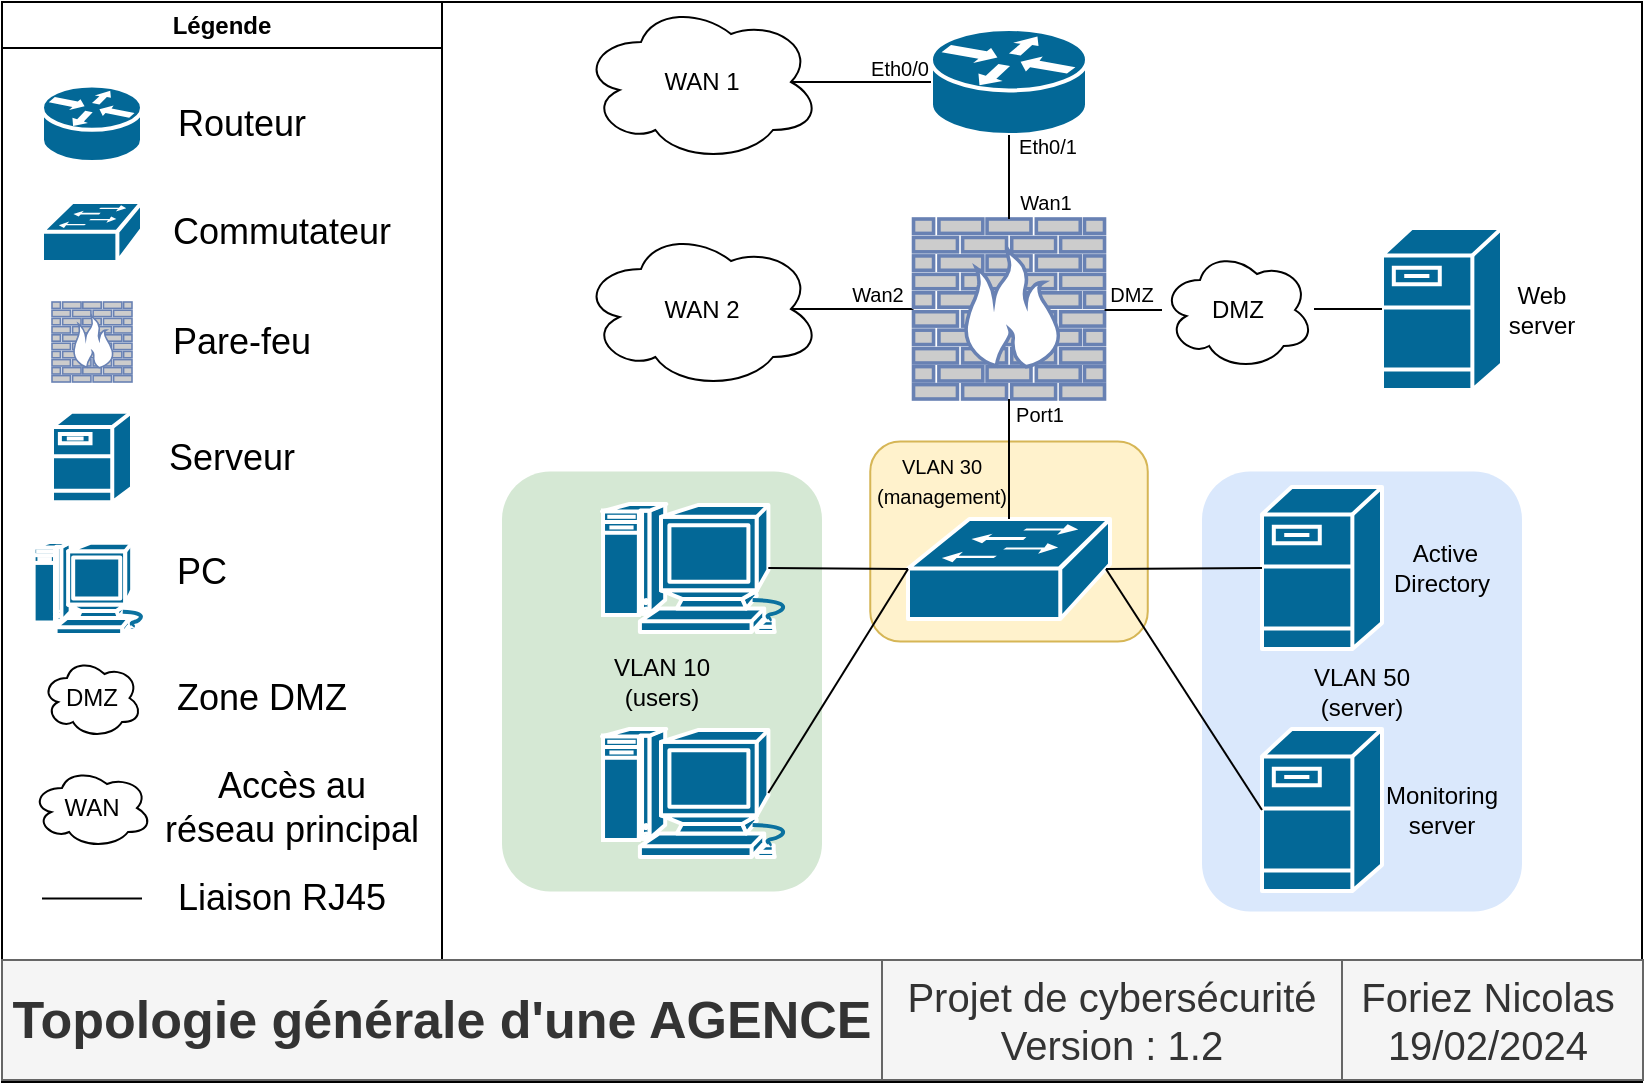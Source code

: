 <mxfile scale="1" border="30" version="24.7.8">
  <diagram name="Page-1" id="CroHgVdFuoJ0acyNspCT">
    <mxGraphModel dx="989" dy="579" grid="1" gridSize="10" guides="1" tooltips="1" connect="1" arrows="1" fold="1" page="1" pageScale="1" pageWidth="850" pageHeight="1100" math="0" shadow="0">
      <root>
        <mxCell id="0" />
        <mxCell id="1" parent="0" />
        <mxCell id="haQOm0JPxAf6Th63QRBq-7" value="" style="rounded=0;whiteSpace=wrap;html=1;movable=0;resizable=0;rotatable=0;deletable=0;editable=0;locked=1;connectable=0;" parent="1" vertex="1">
          <mxGeometry x="15" y="90" width="820" height="540" as="geometry" />
        </mxCell>
        <mxCell id="r-gD-Gs38Y6d4uTrMPf2-1" value="" style="rounded=1;whiteSpace=wrap;html=1;fillColor=#fff2cc;strokeColor=#d6b656;" parent="1" vertex="1">
          <mxGeometry x="449.13" y="309.75" width="138.75" height="100" as="geometry" />
        </mxCell>
        <mxCell id="XlUpvViyqWthu9aLgR9a-38" value="VLAN 10&lt;br&gt;(users)" style="rounded=1;whiteSpace=wrap;html=1;fillColor=#d5e8d4;strokeColor=none;" parent="1" vertex="1">
          <mxGeometry x="265" y="324.75" width="160" height="210" as="geometry" />
        </mxCell>
        <mxCell id="XlUpvViyqWthu9aLgR9a-37" value="VLAN 50&lt;br&gt;(server)" style="rounded=1;whiteSpace=wrap;html=1;fillColor=#dae8fc;strokeColor=none;" parent="1" vertex="1">
          <mxGeometry x="615" y="324.75" width="160" height="220" as="geometry" />
        </mxCell>
        <mxCell id="9ZcEJlxh2sgAqNR-cpZu-1" value="" style="shape=mxgraph.cisco.computers_and_peripherals.macintosh;sketch=0;html=1;pointerEvents=1;dashed=0;fillColor=#036897;strokeColor=#ffffff;strokeWidth=2;verticalLabelPosition=bottom;verticalAlign=top;align=center;outlineConnect=0;" parent="1" vertex="1">
          <mxGeometry x="315" y="341" width="99" height="64" as="geometry" />
        </mxCell>
        <mxCell id="9ZcEJlxh2sgAqNR-cpZu-2" value="" style="shape=mxgraph.cisco.computers_and_peripherals.macintosh;sketch=0;html=1;pointerEvents=1;dashed=0;fillColor=#036897;strokeColor=#ffffff;strokeWidth=2;verticalLabelPosition=bottom;verticalAlign=top;align=center;outlineConnect=0;" parent="1" vertex="1">
          <mxGeometry x="315" y="453.5" width="99" height="64" as="geometry" />
        </mxCell>
        <mxCell id="XlUpvViyqWthu9aLgR9a-42" style="edgeStyle=orthogonalEdgeStyle;rounded=0;orthogonalLoop=1;jettySize=auto;html=1;exitX=0;exitY=0.5;exitDx=0;exitDy=0;exitPerimeter=0;entryX=0.875;entryY=0.5;entryDx=0;entryDy=0;entryPerimeter=0;endArrow=none;endFill=0;" parent="1" source="9ZcEJlxh2sgAqNR-cpZu-5" target="XlUpvViyqWthu9aLgR9a-39" edge="1">
          <mxGeometry relative="1" as="geometry" />
        </mxCell>
        <mxCell id="9ZcEJlxh2sgAqNR-cpZu-5" value="" style="fontColor=#0066CC;verticalAlign=top;verticalLabelPosition=bottom;labelPosition=center;align=center;html=1;outlineConnect=0;fillColor=#CCCCCC;strokeColor=#6881B3;gradientColor=none;gradientDirection=north;strokeWidth=2;shape=mxgraph.networks.firewall;" parent="1" vertex="1">
          <mxGeometry x="470.76" y="198.5" width="95.5" height="90" as="geometry" />
        </mxCell>
        <mxCell id="9ZcEJlxh2sgAqNR-cpZu-4" value="" style="shape=mxgraph.cisco.routers.router;sketch=0;html=1;pointerEvents=1;dashed=0;fillColor=#036897;strokeColor=#ffffff;strokeWidth=2;verticalLabelPosition=bottom;verticalAlign=top;align=center;outlineConnect=0;" parent="1" vertex="1">
          <mxGeometry x="479.5" y="103.5" width="78" height="53" as="geometry" />
        </mxCell>
        <mxCell id="XlUpvViyqWthu9aLgR9a-2" value="" style="shape=mxgraph.cisco.servers.fileserver;sketch=0;html=1;pointerEvents=1;dashed=0;fillColor=#036897;strokeColor=#ffffff;strokeWidth=2;verticalLabelPosition=bottom;verticalAlign=top;align=center;outlineConnect=0;" parent="1" vertex="1">
          <mxGeometry x="705" y="203" width="60" height="81" as="geometry" />
        </mxCell>
        <mxCell id="XlUpvViyqWthu9aLgR9a-3" value="" style="shape=mxgraph.cisco.servers.fileserver;sketch=0;html=1;pointerEvents=1;dashed=0;fillColor=#036897;strokeColor=#ffffff;strokeWidth=2;verticalLabelPosition=bottom;verticalAlign=top;align=center;outlineConnect=0;" parent="1" vertex="1">
          <mxGeometry x="645" y="332.5" width="60" height="81" as="geometry" />
        </mxCell>
        <mxCell id="XlUpvViyqWthu9aLgR9a-4" value="" style="shape=mxgraph.cisco.switches.workgroup_switch;sketch=0;html=1;pointerEvents=1;dashed=0;fillColor=#036897;strokeColor=#ffffff;strokeWidth=2;verticalLabelPosition=bottom;verticalAlign=top;align=center;outlineConnect=0;" parent="1" vertex="1">
          <mxGeometry x="468" y="348.5" width="101" height="50" as="geometry" />
        </mxCell>
        <mxCell id="XlUpvViyqWthu9aLgR9a-6" style="edgeStyle=orthogonalEdgeStyle;rounded=0;orthogonalLoop=1;jettySize=auto;html=1;exitX=0;exitY=0.5;exitDx=0;exitDy=0;exitPerimeter=0;entryX=1;entryY=0.5;entryDx=0;entryDy=0;entryPerimeter=0;endArrow=none;endFill=0;" parent="1" source="XlUpvViyqWthu9aLgR9a-34" target="9ZcEJlxh2sgAqNR-cpZu-5" edge="1">
          <mxGeometry relative="1" as="geometry" />
        </mxCell>
        <mxCell id="XlUpvViyqWthu9aLgR9a-7" style="edgeStyle=orthogonalEdgeStyle;rounded=0;orthogonalLoop=1;jettySize=auto;html=1;exitX=0.5;exitY=1;exitDx=0;exitDy=0;exitPerimeter=0;entryX=0.5;entryY=0;entryDx=0;entryDy=0;entryPerimeter=0;endArrow=none;endFill=0;" parent="1" source="9ZcEJlxh2sgAqNR-cpZu-5" target="XlUpvViyqWthu9aLgR9a-4" edge="1">
          <mxGeometry relative="1" as="geometry" />
        </mxCell>
        <mxCell id="XlUpvViyqWthu9aLgR9a-8" style="rounded=0;orthogonalLoop=1;jettySize=auto;html=1;exitX=0.98;exitY=0.5;exitDx=0;exitDy=0;exitPerimeter=0;entryX=0;entryY=0.5;entryDx=0;entryDy=0;entryPerimeter=0;endArrow=none;endFill=0;" parent="1" source="XlUpvViyqWthu9aLgR9a-4" target="XlUpvViyqWthu9aLgR9a-3" edge="1">
          <mxGeometry relative="1" as="geometry" />
        </mxCell>
        <mxCell id="XlUpvViyqWthu9aLgR9a-9" style="edgeStyle=orthogonalEdgeStyle;rounded=0;orthogonalLoop=1;jettySize=auto;html=1;exitX=0.5;exitY=1;exitDx=0;exitDy=0;exitPerimeter=0;entryX=0.5;entryY=0;entryDx=0;entryDy=0;entryPerimeter=0;endArrow=none;endFill=0;" parent="1" source="9ZcEJlxh2sgAqNR-cpZu-4" target="9ZcEJlxh2sgAqNR-cpZu-5" edge="1">
          <mxGeometry relative="1" as="geometry" />
        </mxCell>
        <mxCell id="XlUpvViyqWthu9aLgR9a-16" value="" style="shape=mxgraph.cisco.servers.fileserver;sketch=0;html=1;pointerEvents=1;dashed=0;fillColor=#036897;strokeColor=#ffffff;strokeWidth=2;verticalLabelPosition=bottom;verticalAlign=top;align=center;outlineConnect=0;" parent="1" vertex="1">
          <mxGeometry x="645" y="453.5" width="60" height="81" as="geometry" />
        </mxCell>
        <mxCell id="XlUpvViyqWthu9aLgR9a-17" style="rounded=0;orthogonalLoop=1;jettySize=auto;html=1;exitX=0.98;exitY=0.5;exitDx=0;exitDy=0;exitPerimeter=0;entryX=0;entryY=0.5;entryDx=0;entryDy=0;entryPerimeter=0;endArrow=none;endFill=0;" parent="1" source="XlUpvViyqWthu9aLgR9a-4" target="XlUpvViyqWthu9aLgR9a-16" edge="1">
          <mxGeometry relative="1" as="geometry" />
        </mxCell>
        <mxCell id="XlUpvViyqWthu9aLgR9a-18" style="rounded=0;orthogonalLoop=1;jettySize=auto;html=1;exitX=0.84;exitY=0.5;exitDx=0;exitDy=0;exitPerimeter=0;entryX=0;entryY=0.5;entryDx=0;entryDy=0;entryPerimeter=0;endArrow=none;endFill=0;" parent="1" source="9ZcEJlxh2sgAqNR-cpZu-1" target="XlUpvViyqWthu9aLgR9a-4" edge="1">
          <mxGeometry relative="1" as="geometry" />
        </mxCell>
        <mxCell id="XlUpvViyqWthu9aLgR9a-19" style="rounded=0;orthogonalLoop=1;jettySize=auto;html=1;exitX=0.84;exitY=0.5;exitDx=0;exitDy=0;exitPerimeter=0;entryX=0;entryY=0.5;entryDx=0;entryDy=0;entryPerimeter=0;endArrow=none;endFill=0;" parent="1" source="9ZcEJlxh2sgAqNR-cpZu-2" target="XlUpvViyqWthu9aLgR9a-4" edge="1">
          <mxGeometry relative="1" as="geometry" />
        </mxCell>
        <mxCell id="XlUpvViyqWthu9aLgR9a-35" value="" style="edgeStyle=orthogonalEdgeStyle;rounded=0;orthogonalLoop=1;jettySize=auto;html=1;exitX=0;exitY=0.5;exitDx=0;exitDy=0;exitPerimeter=0;entryX=1;entryY=0.5;entryDx=0;entryDy=0;entryPerimeter=0;endArrow=none;endFill=0;" parent="1" source="XlUpvViyqWthu9aLgR9a-2" target="XlUpvViyqWthu9aLgR9a-34" edge="1">
          <mxGeometry relative="1" as="geometry">
            <mxPoint x="715" y="258.75" as="sourcePoint" />
            <mxPoint x="566" y="258.75" as="targetPoint" />
          </mxGeometry>
        </mxCell>
        <mxCell id="XlUpvViyqWthu9aLgR9a-34" value="DMZ" style="ellipse;shape=cloud;whiteSpace=wrap;html=1;" parent="1" vertex="1">
          <mxGeometry x="595" y="214" width="76" height="60" as="geometry" />
        </mxCell>
        <mxCell id="XlUpvViyqWthu9aLgR9a-39" value="WAN 2" style="ellipse;shape=cloud;whiteSpace=wrap;html=1;" parent="1" vertex="1">
          <mxGeometry x="304.5" y="203.5" width="120" height="80" as="geometry" />
        </mxCell>
        <mxCell id="XlUpvViyqWthu9aLgR9a-40" value="WAN 1" style="ellipse;shape=cloud;whiteSpace=wrap;html=1;" parent="1" vertex="1">
          <mxGeometry x="304.5" y="90" width="120" height="80" as="geometry" />
        </mxCell>
        <mxCell id="XlUpvViyqWthu9aLgR9a-41" style="edgeStyle=orthogonalEdgeStyle;rounded=0;orthogonalLoop=1;jettySize=auto;html=1;exitX=0;exitY=0.5;exitDx=0;exitDy=0;exitPerimeter=0;entryX=0.875;entryY=0.5;entryDx=0;entryDy=0;entryPerimeter=0;endArrow=none;endFill=0;" parent="1" source="9ZcEJlxh2sgAqNR-cpZu-4" target="XlUpvViyqWthu9aLgR9a-40" edge="1">
          <mxGeometry relative="1" as="geometry" />
        </mxCell>
        <mxCell id="r-gD-Gs38Y6d4uTrMPf2-2" value="&lt;font style=&quot;font-size: 10px;&quot;&gt;VLAN 30 (management)&lt;/font&gt;" style="text;html=1;strokeColor=none;fillColor=none;align=center;verticalAlign=middle;whiteSpace=wrap;rounded=0;" parent="1" vertex="1">
          <mxGeometry x="455" y="313.75" width="60" height="30" as="geometry" />
        </mxCell>
        <mxCell id="r-gD-Gs38Y6d4uTrMPf2-3" value="Web server" style="text;html=1;strokeColor=none;fillColor=none;align=center;verticalAlign=middle;whiteSpace=wrap;rounded=0;" parent="1" vertex="1">
          <mxGeometry x="755" y="229" width="60" height="30" as="geometry" />
        </mxCell>
        <mxCell id="r-gD-Gs38Y6d4uTrMPf2-4" value="&amp;nbsp;Active Directory" style="text;html=1;strokeColor=none;fillColor=none;align=center;verticalAlign=middle;whiteSpace=wrap;rounded=0;" parent="1" vertex="1">
          <mxGeometry x="705" y="358" width="60" height="30" as="geometry" />
        </mxCell>
        <mxCell id="r-gD-Gs38Y6d4uTrMPf2-5" value="Monitoring server" style="text;html=1;strokeColor=none;fillColor=none;align=center;verticalAlign=middle;whiteSpace=wrap;rounded=0;" parent="1" vertex="1">
          <mxGeometry x="705" y="479" width="60" height="30" as="geometry" />
        </mxCell>
        <mxCell id="r-gD-Gs38Y6d4uTrMPf2-13" value="Légende" style="swimlane;whiteSpace=wrap;html=1;" parent="1" vertex="1">
          <mxGeometry x="15" y="90" width="220" height="480.25" as="geometry" />
        </mxCell>
        <mxCell id="r-gD-Gs38Y6d4uTrMPf2-16" value="" style="shape=mxgraph.cisco.routers.router;sketch=0;html=1;pointerEvents=1;dashed=0;fillColor=#036897;strokeColor=#ffffff;strokeWidth=2;verticalLabelPosition=bottom;verticalAlign=top;align=center;outlineConnect=0;" parent="r-gD-Gs38Y6d4uTrMPf2-13" vertex="1">
          <mxGeometry x="20" y="41.75" width="50" height="38.25" as="geometry" />
        </mxCell>
        <mxCell id="r-gD-Gs38Y6d4uTrMPf2-17" value="&lt;font style=&quot;font-size: 18px;&quot;&gt;Routeur&lt;/font&gt;" style="text;html=1;strokeColor=none;fillColor=none;align=center;verticalAlign=middle;whiteSpace=wrap;rounded=0;" parent="r-gD-Gs38Y6d4uTrMPf2-13" vertex="1">
          <mxGeometry x="90" y="45.88" width="60" height="30" as="geometry" />
        </mxCell>
        <mxCell id="r-gD-Gs38Y6d4uTrMPf2-18" value="" style="shape=mxgraph.cisco.switches.workgroup_switch;sketch=0;html=1;pointerEvents=1;dashed=0;fillColor=#036897;strokeColor=#ffffff;strokeWidth=2;verticalLabelPosition=bottom;verticalAlign=top;align=center;outlineConnect=0;" parent="r-gD-Gs38Y6d4uTrMPf2-13" vertex="1">
          <mxGeometry x="20" y="100" width="50" height="30" as="geometry" />
        </mxCell>
        <mxCell id="r-gD-Gs38Y6d4uTrMPf2-19" value="&lt;font style=&quot;font-size: 18px;&quot;&gt;Commutateur&lt;/font&gt;" style="text;html=1;strokeColor=none;fillColor=none;align=center;verticalAlign=middle;whiteSpace=wrap;rounded=0;" parent="r-gD-Gs38Y6d4uTrMPf2-13" vertex="1">
          <mxGeometry x="110" y="100" width="60" height="30" as="geometry" />
        </mxCell>
        <mxCell id="r-gD-Gs38Y6d4uTrMPf2-20" value="" style="fontColor=#0066CC;verticalAlign=top;verticalLabelPosition=bottom;labelPosition=center;align=center;html=1;outlineConnect=0;fillColor=#CCCCCC;strokeColor=#6881B3;gradientColor=none;gradientDirection=north;strokeWidth=2;shape=mxgraph.networks.firewall;" parent="r-gD-Gs38Y6d4uTrMPf2-13" vertex="1">
          <mxGeometry x="25" y="150" width="40" height="40" as="geometry" />
        </mxCell>
        <mxCell id="r-gD-Gs38Y6d4uTrMPf2-21" value="&lt;font style=&quot;font-size: 18px;&quot;&gt;Pare-feu&lt;/font&gt;" style="text;html=1;strokeColor=none;fillColor=none;align=center;verticalAlign=middle;whiteSpace=wrap;rounded=0;" parent="r-gD-Gs38Y6d4uTrMPf2-13" vertex="1">
          <mxGeometry x="80" y="155" width="80" height="30" as="geometry" />
        </mxCell>
        <mxCell id="r-gD-Gs38Y6d4uTrMPf2-22" value="" style="shape=mxgraph.cisco.computers_and_peripherals.macintosh;sketch=0;html=1;pointerEvents=1;dashed=0;fillColor=#036897;strokeColor=#ffffff;strokeWidth=2;verticalLabelPosition=bottom;verticalAlign=top;align=center;outlineConnect=0;" parent="r-gD-Gs38Y6d4uTrMPf2-13" vertex="1">
          <mxGeometry x="15.5" y="270" width="59" height="46.5" as="geometry" />
        </mxCell>
        <mxCell id="r-gD-Gs38Y6d4uTrMPf2-23" value="&lt;font style=&quot;font-size: 18px;&quot;&gt;PC&lt;/font&gt;" style="text;html=1;strokeColor=none;fillColor=none;align=center;verticalAlign=middle;whiteSpace=wrap;rounded=0;" parent="r-gD-Gs38Y6d4uTrMPf2-13" vertex="1">
          <mxGeometry x="80" y="270" width="40" height="30" as="geometry" />
        </mxCell>
        <mxCell id="r-gD-Gs38Y6d4uTrMPf2-24" value="" style="shape=mxgraph.cisco.servers.fileserver;sketch=0;html=1;pointerEvents=1;dashed=0;fillColor=#036897;strokeColor=#ffffff;strokeWidth=2;verticalLabelPosition=bottom;verticalAlign=top;align=center;outlineConnect=0;" parent="r-gD-Gs38Y6d4uTrMPf2-13" vertex="1">
          <mxGeometry x="25" y="204.88" width="40" height="45.25" as="geometry" />
        </mxCell>
        <mxCell id="r-gD-Gs38Y6d4uTrMPf2-25" value="&lt;font style=&quot;font-size: 18px;&quot;&gt;Serveur&lt;/font&gt;" style="text;html=1;strokeColor=none;fillColor=none;align=center;verticalAlign=middle;whiteSpace=wrap;rounded=0;" parent="r-gD-Gs38Y6d4uTrMPf2-13" vertex="1">
          <mxGeometry x="80" y="212.5" width="70" height="30" as="geometry" />
        </mxCell>
        <mxCell id="r-gD-Gs38Y6d4uTrMPf2-15" value="DMZ" style="ellipse;shape=cloud;whiteSpace=wrap;html=1;" parent="r-gD-Gs38Y6d4uTrMPf2-13" vertex="1">
          <mxGeometry x="20" y="328" width="50" height="40" as="geometry" />
        </mxCell>
        <mxCell id="r-gD-Gs38Y6d4uTrMPf2-28" value="&lt;span style=&quot;font-size: 18px;&quot;&gt;Zone DMZ&lt;/span&gt;" style="text;html=1;strokeColor=none;fillColor=none;align=center;verticalAlign=middle;whiteSpace=wrap;rounded=0;" parent="r-gD-Gs38Y6d4uTrMPf2-13" vertex="1">
          <mxGeometry x="80" y="333" width="100" height="30" as="geometry" />
        </mxCell>
        <mxCell id="r-gD-Gs38Y6d4uTrMPf2-29" value="WAN" style="ellipse;shape=cloud;whiteSpace=wrap;html=1;" parent="r-gD-Gs38Y6d4uTrMPf2-13" vertex="1">
          <mxGeometry x="15" y="383" width="60" height="40" as="geometry" />
        </mxCell>
        <mxCell id="r-gD-Gs38Y6d4uTrMPf2-30" value="&lt;span style=&quot;font-size: 18px;&quot;&gt;Accès au réseau principal&lt;/span&gt;" style="text;html=1;strokeColor=none;fillColor=none;align=center;verticalAlign=middle;whiteSpace=wrap;rounded=0;" parent="r-gD-Gs38Y6d4uTrMPf2-13" vertex="1">
          <mxGeometry x="80" y="388" width="130" height="30" as="geometry" />
        </mxCell>
        <mxCell id="dHYF3nfBO12UTB2RZxej-1" value="" style="endArrow=none;html=1;rounded=0;" parent="r-gD-Gs38Y6d4uTrMPf2-13" edge="1">
          <mxGeometry width="50" height="50" relative="1" as="geometry">
            <mxPoint x="20" y="448.25" as="sourcePoint" />
            <mxPoint x="70" y="448.25" as="targetPoint" />
          </mxGeometry>
        </mxCell>
        <mxCell id="dHYF3nfBO12UTB2RZxej-2" value="&lt;span style=&quot;font-size: 18px;&quot;&gt;Liaison RJ45&lt;/span&gt;" style="text;html=1;strokeColor=none;fillColor=none;align=center;verticalAlign=middle;whiteSpace=wrap;rounded=0;" parent="r-gD-Gs38Y6d4uTrMPf2-13" vertex="1">
          <mxGeometry x="80" y="433.25" width="120" height="30" as="geometry" />
        </mxCell>
        <mxCell id="dHYF3nfBO12UTB2RZxej-3" value="&lt;font style=&quot;font-size: 10px;&quot;&gt;Eth0/0&lt;/font&gt;" style="text;html=1;align=center;verticalAlign=middle;whiteSpace=wrap;rounded=0;" parent="1" vertex="1">
          <mxGeometry x="449.13" y="115.75" width="30" height="13.5" as="geometry" />
        </mxCell>
        <mxCell id="dHYF3nfBO12UTB2RZxej-4" value="&lt;font style=&quot;font-size: 10px;&quot;&gt;Eth0/1&lt;/font&gt;" style="text;html=1;align=center;verticalAlign=middle;whiteSpace=wrap;rounded=0;" parent="1" vertex="1">
          <mxGeometry x="522.5" y="155.5" width="30" height="13.5" as="geometry" />
        </mxCell>
        <mxCell id="haQOm0JPxAf6Th63QRBq-3" value="" style="swimlane;startSize=0;" parent="1" vertex="1">
          <mxGeometry x="15" y="569" width="820.5" height="60" as="geometry" />
        </mxCell>
        <mxCell id="haQOm0JPxAf6Th63QRBq-4" value="&lt;font size=&quot;1&quot; style=&quot;&quot;&gt;&lt;b style=&quot;font-size: 26px;&quot;&gt;Topologie générale d&#39;une AGENCE&lt;/b&gt;&lt;/font&gt;" style="text;html=1;align=center;verticalAlign=middle;whiteSpace=wrap;rounded=0;fillColor=#f5f5f5;fontColor=#333333;strokeColor=#666666;" parent="haQOm0JPxAf6Th63QRBq-3" vertex="1">
          <mxGeometry width="440" height="60" as="geometry" />
        </mxCell>
        <mxCell id="haQOm0JPxAf6Th63QRBq-5" value="&lt;font style=&quot;font-size: 20px;&quot;&gt;Foriez Nicolas&lt;br&gt;19/02/2024&lt;br&gt;&lt;/font&gt;" style="text;html=1;align=center;verticalAlign=middle;whiteSpace=wrap;rounded=0;fillColor=#f5f5f5;fontColor=#333333;strokeColor=#666666;" parent="haQOm0JPxAf6Th63QRBq-3" vertex="1">
          <mxGeometry x="665" width="155.5" height="60" as="geometry" />
        </mxCell>
        <mxCell id="haQOm0JPxAf6Th63QRBq-6" value="&lt;font style=&quot;font-size: 20px;&quot;&gt;Projet de cybersécurité&lt;br&gt;Version : 1.2&lt;br&gt;&lt;/font&gt;" style="text;html=1;align=center;verticalAlign=middle;whiteSpace=wrap;rounded=0;fillColor=#f5f5f5;fontColor=#333333;strokeColor=#666666;" parent="haQOm0JPxAf6Th63QRBq-3" vertex="1">
          <mxGeometry x="440" width="230" height="60" as="geometry" />
        </mxCell>
        <mxCell id="X5RCNkhInQuPxdokRD49-1" value="&lt;font style=&quot;font-size: 10px;&quot;&gt;Wan2&lt;/font&gt;" style="text;html=1;align=center;verticalAlign=middle;whiteSpace=wrap;rounded=0;" parent="1" vertex="1">
          <mxGeometry x="438" y="229" width="30" height="13.5" as="geometry" />
        </mxCell>
        <mxCell id="X5RCNkhInQuPxdokRD49-2" value="&lt;font style=&quot;font-size: 10px;&quot;&gt;Wan1&lt;/font&gt;" style="text;html=1;align=center;verticalAlign=middle;whiteSpace=wrap;rounded=0;" parent="1" vertex="1">
          <mxGeometry x="521.5" y="183" width="30" height="13.5" as="geometry" />
        </mxCell>
        <mxCell id="X5RCNkhInQuPxdokRD49-3" value="&lt;font style=&quot;font-size: 10px;&quot;&gt;DMZ&lt;/font&gt;" style="text;html=1;align=center;verticalAlign=middle;whiteSpace=wrap;rounded=0;" parent="1" vertex="1">
          <mxGeometry x="565" y="229" width="30" height="13.5" as="geometry" />
        </mxCell>
        <mxCell id="X5RCNkhInQuPxdokRD49-4" value="&lt;font style=&quot;font-size: 10px;&quot;&gt;Port1&lt;/font&gt;" style="text;html=1;align=center;verticalAlign=middle;whiteSpace=wrap;rounded=0;" parent="1" vertex="1">
          <mxGeometry x="518.5" y="289.5" width="30" height="13.5" as="geometry" />
        </mxCell>
      </root>
    </mxGraphModel>
  </diagram>
</mxfile>
